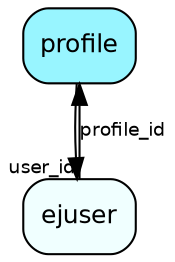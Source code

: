 digraph profile  {
node [shape = box style="rounded, filled" fontname = "Helvetica" fontsize = "12" ]
edge [fontname = "Helvetica" fontsize = "9"]

profile[fillcolor = "cadetblue1"]
ejuser[fillcolor = "azure1"]
profile -> ejuser [headlabel = "user_id"]
ejuser -> profile [label = "profile_id"]
}
